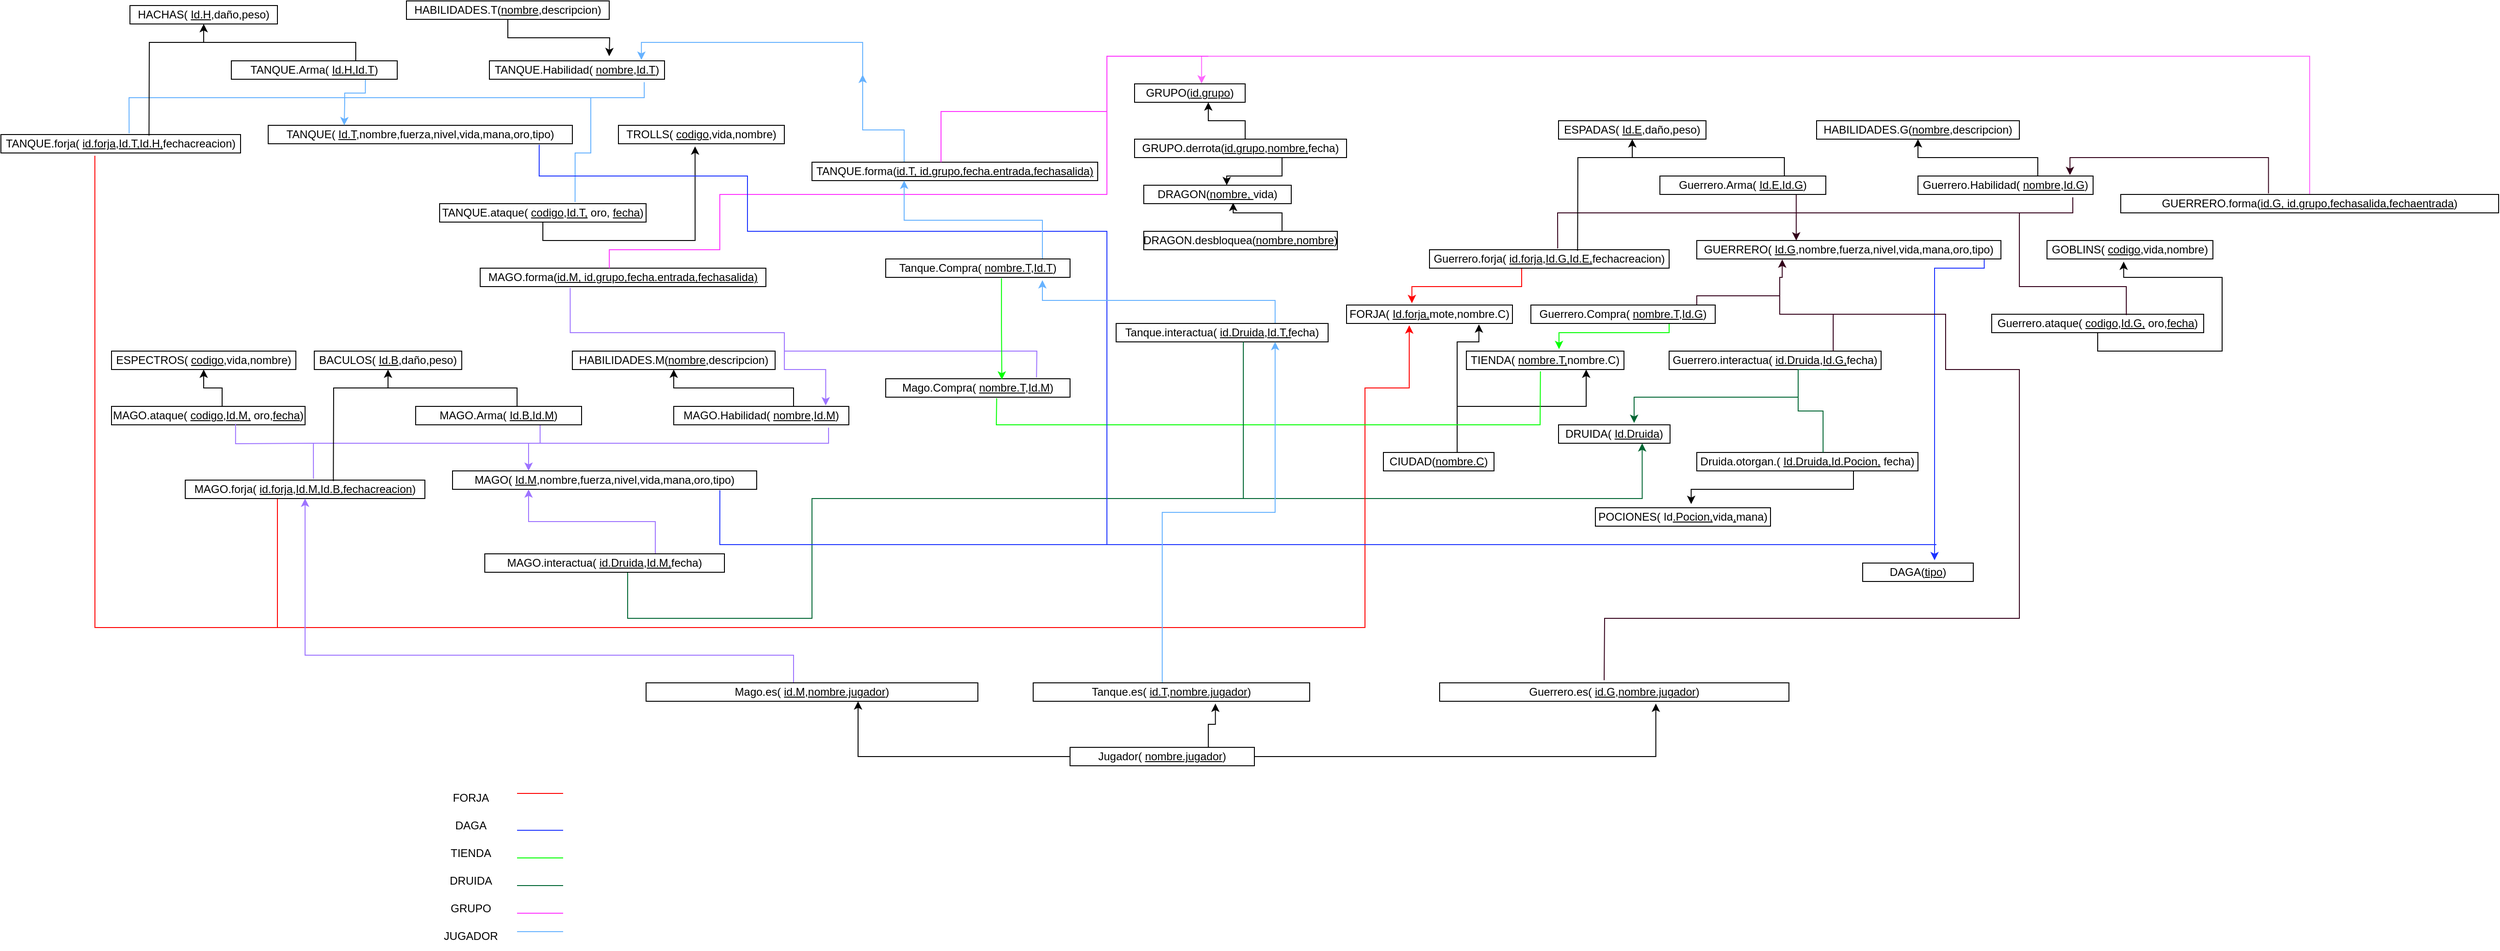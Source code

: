 <mxfile version="15.8.4" type="device"><diagram id="fBCztgGPkPZItDtpl4TY" name="Page-1"><mxGraphModel dx="2128" dy="265" grid="1" gridSize="10" guides="1" tooltips="1" connect="1" arrows="1" fold="1" page="1" pageScale="1" pageWidth="827" pageHeight="1169" math="0" shadow="0"><root><mxCell id="0"/><mxCell id="1" parent="0"/><mxCell id="bmYmMXKPr-hVq7IOAqHs-48" style="edgeStyle=orthogonalEdgeStyle;rounded=0;orthogonalLoop=1;jettySize=auto;html=1;exitX=0.945;exitY=1;exitDx=0;exitDy=0;entryX=0.65;entryY=-0.15;entryDx=0;entryDy=0;entryPerimeter=0;exitPerimeter=0;strokeColor=#1C33FF;" parent="1" source="v9wYSLVe3wxg3-_AJbIC-7" target="bmYmMXKPr-hVq7IOAqHs-30" edge="1"><mxGeometry relative="1" as="geometry"><Array as="points"><mxPoint x="1052" y="310"/><mxPoint x="998" y="310"/></Array></mxGeometry></mxCell><mxCell id="v9wYSLVe3wxg3-_AJbIC-7" value="GUERRERO( &lt;u&gt;Id.G&lt;/u&gt;,nombre,fuerza,nivel,vida,mana,oro,tipo)" style="rounded=0;whiteSpace=wrap;html=1;" parent="1" vertex="1"><mxGeometry x="740" y="280" width="330" height="20" as="geometry"/></mxCell><mxCell id="v9wYSLVe3wxg3-_AJbIC-14" style="edgeStyle=orthogonalEdgeStyle;rounded=0;orthogonalLoop=1;jettySize=auto;html=1;exitX=0.75;exitY=1;exitDx=0;exitDy=0;entryX=0.327;entryY=0;entryDx=0;entryDy=0;entryPerimeter=0;strokeColor=#33001A;" parent="1" source="v9wYSLVe3wxg3-_AJbIC-10" target="v9wYSLVe3wxg3-_AJbIC-7" edge="1"><mxGeometry relative="1" as="geometry"><Array as="points"><mxPoint x="848" y="230"/></Array></mxGeometry></mxCell><mxCell id="v9wYSLVe3wxg3-_AJbIC-15" style="edgeStyle=orthogonalEdgeStyle;rounded=0;orthogonalLoop=1;jettySize=auto;html=1;exitX=0.75;exitY=0;exitDx=0;exitDy=0;entryX=0.5;entryY=1;entryDx=0;entryDy=0;" parent="1" source="v9wYSLVe3wxg3-_AJbIC-10" target="v9wYSLVe3wxg3-_AJbIC-13" edge="1"><mxGeometry relative="1" as="geometry"/></mxCell><mxCell id="v9wYSLVe3wxg3-_AJbIC-10" value="Guerrero.Arma( &lt;u&gt;Id.E,Id.G&lt;/u&gt;)" style="rounded=0;whiteSpace=wrap;html=1;" parent="1" vertex="1"><mxGeometry x="700" y="210" width="180" height="20" as="geometry"/></mxCell><mxCell id="v9wYSLVe3wxg3-_AJbIC-13" value="ESPADAS( &lt;u&gt;Id.E&lt;/u&gt;,daño,peso)" style="rounded=0;whiteSpace=wrap;html=1;" parent="1" vertex="1"><mxGeometry x="590" y="150" width="160" height="20" as="geometry"/></mxCell><mxCell id="v9wYSLVe3wxg3-_AJbIC-16" style="edgeStyle=orthogonalEdgeStyle;rounded=0;orthogonalLoop=1;jettySize=auto;html=1;exitX=0.75;exitY=0;exitDx=0;exitDy=0;entryX=0.5;entryY=1;entryDx=0;entryDy=0;" parent="1" source="v9wYSLVe3wxg3-_AJbIC-17" target="v9wYSLVe3wxg3-_AJbIC-18" edge="1"><mxGeometry relative="1" as="geometry"><Array as="points"><mxPoint x="1110" y="210"/><mxPoint x="1110" y="190"/><mxPoint x="980" y="190"/></Array></mxGeometry></mxCell><mxCell id="v9wYSLVe3wxg3-_AJbIC-17" value="Guerrero.Habilidad( &lt;u&gt;nombre&lt;/u&gt;,&lt;u&gt;Id.G&lt;/u&gt;)" style="rounded=0;whiteSpace=wrap;html=1;" parent="1" vertex="1"><mxGeometry x="980" y="210" width="190" height="20" as="geometry"/></mxCell><mxCell id="v9wYSLVe3wxg3-_AJbIC-18" value="HABILIDADES.G(&lt;u&gt;nombre&lt;/u&gt;,descripcion)" style="rounded=0;whiteSpace=wrap;html=1;" parent="1" vertex="1"><mxGeometry x="870" y="150" width="220" height="20" as="geometry"/></mxCell><mxCell id="v9wYSLVe3wxg3-_AJbIC-19" value="" style="endArrow=none;html=1;rounded=0;entryX=0.884;entryY=1.157;entryDx=0;entryDy=0;entryPerimeter=0;strokeColor=#33001A;" parent="1" target="v9wYSLVe3wxg3-_AJbIC-17" edge="1"><mxGeometry width="50" height="50" relative="1" as="geometry"><mxPoint x="850" y="250" as="sourcePoint"/><mxPoint x="1020" y="240" as="targetPoint"/><Array as="points"><mxPoint x="1148" y="250"/></Array></mxGeometry></mxCell><mxCell id="v9wYSLVe3wxg3-_AJbIC-20" value="GOBLINS( &lt;u&gt;codigo&lt;/u&gt;,vida,nombre)" style="rounded=0;whiteSpace=wrap;html=1;" parent="1" vertex="1"><mxGeometry x="1120" y="280" width="180" height="20" as="geometry"/></mxCell><mxCell id="v9wYSLVe3wxg3-_AJbIC-23" style="edgeStyle=orthogonalEdgeStyle;rounded=0;orthogonalLoop=1;jettySize=auto;html=1;exitX=0.5;exitY=1;exitDx=0;exitDy=0;entryX=0.462;entryY=1.142;entryDx=0;entryDy=0;entryPerimeter=0;" parent="1" source="v9wYSLVe3wxg3-_AJbIC-21" target="v9wYSLVe3wxg3-_AJbIC-20" edge="1"><mxGeometry relative="1" as="geometry"><Array as="points"><mxPoint x="1175" y="400"/><mxPoint x="1310" y="400"/><mxPoint x="1310" y="320"/><mxPoint x="1203" y="320"/></Array></mxGeometry></mxCell><mxCell id="v9wYSLVe3wxg3-_AJbIC-21" value="Guerrero.ataque( &lt;u&gt;codigo&lt;/u&gt;,&lt;u&gt;Id.G,&lt;/u&gt;&amp;nbsp;oro,&lt;u&gt;fecha&lt;/u&gt;)" style="rounded=0;whiteSpace=wrap;html=1;" parent="1" vertex="1"><mxGeometry x="1060" y="360" width="230" height="20" as="geometry"/></mxCell><mxCell id="v9wYSLVe3wxg3-_AJbIC-24" value="TIENDA( &lt;u&gt;nombre.T,&lt;/u&gt;nombre.C)" style="rounded=0;whiteSpace=wrap;html=1;" parent="1" vertex="1"><mxGeometry x="490" y="400" width="171" height="20" as="geometry"/></mxCell><mxCell id="v9wYSLVe3wxg3-_AJbIC-28" style="edgeStyle=orthogonalEdgeStyle;rounded=0;orthogonalLoop=1;jettySize=auto;html=1;exitX=0.75;exitY=1;exitDx=0;exitDy=0;entryX=0.588;entryY=-0.108;entryDx=0;entryDy=0;entryPerimeter=0;strokeColor=#00FF00;" parent="1" source="v9wYSLVe3wxg3-_AJbIC-26" target="v9wYSLVe3wxg3-_AJbIC-24" edge="1"><mxGeometry relative="1" as="geometry"><Array as="points"><mxPoint x="710" y="380"/><mxPoint x="591" y="380"/></Array></mxGeometry></mxCell><mxCell id="v9wYSLVe3wxg3-_AJbIC-29" style="edgeStyle=orthogonalEdgeStyle;rounded=0;orthogonalLoop=1;jettySize=auto;html=1;exitX=0.75;exitY=0;exitDx=0;exitDy=0;entryX=0.281;entryY=1.025;entryDx=0;entryDy=0;entryPerimeter=0;strokeColor=#33001A;" parent="1" source="v9wYSLVe3wxg3-_AJbIC-26" target="v9wYSLVe3wxg3-_AJbIC-7" edge="1"><mxGeometry relative="1" as="geometry"><Array as="points"><mxPoint x="740" y="350"/><mxPoint x="740" y="340"/><mxPoint x="830" y="340"/><mxPoint x="830" y="320"/><mxPoint x="833" y="320"/></Array></mxGeometry></mxCell><mxCell id="v9wYSLVe3wxg3-_AJbIC-26" value="Guerrero.Compra( &lt;u&gt;nombre.T&lt;/u&gt;,&lt;u&gt;Id.G&lt;/u&gt;)" style="rounded=0;whiteSpace=wrap;html=1;" parent="1" vertex="1"><mxGeometry x="560" y="350" width="200" height="20" as="geometry"/></mxCell><mxCell id="v9wYSLVe3wxg3-_AJbIC-30" value="DRUIDA( &lt;u&gt;Id.Druida&lt;/u&gt;)" style="rounded=0;whiteSpace=wrap;html=1;" parent="1" vertex="1"><mxGeometry x="590" y="480" width="121" height="20" as="geometry"/></mxCell><mxCell id="v9wYSLVe3wxg3-_AJbIC-32" style="edgeStyle=orthogonalEdgeStyle;rounded=0;orthogonalLoop=1;jettySize=auto;html=1;exitX=0.75;exitY=1;exitDx=0;exitDy=0;entryX=0.678;entryY=-0.1;entryDx=0;entryDy=0;entryPerimeter=0;strokeColor=#006633;" parent="1" source="v9wYSLVe3wxg3-_AJbIC-31" target="v9wYSLVe3wxg3-_AJbIC-30" edge="1"><mxGeometry relative="1" as="geometry"><Array as="points"><mxPoint x="850" y="420"/><mxPoint x="850" y="450"/><mxPoint x="672" y="450"/></Array></mxGeometry></mxCell><mxCell id="v9wYSLVe3wxg3-_AJbIC-31" value="Guerrero.interactua( &lt;u&gt;id.Druida&lt;/u&gt;,&lt;u&gt;Id.G,&lt;/u&gt;fecha)" style="rounded=0;whiteSpace=wrap;html=1;" parent="1" vertex="1"><mxGeometry x="710" y="400" width="230" height="20" as="geometry"/></mxCell><mxCell id="bmYmMXKPr-hVq7IOAqHs-41" style="edgeStyle=orthogonalEdgeStyle;rounded=0;orthogonalLoop=1;jettySize=auto;html=1;entryX=0.547;entryY=-0.2;entryDx=0;entryDy=0;entryPerimeter=0;" parent="1" source="v9wYSLVe3wxg3-_AJbIC-36" target="v9wYSLVe3wxg3-_AJbIC-37" edge="1"><mxGeometry relative="1" as="geometry"><Array as="points"><mxPoint x="910" y="550"/><mxPoint x="734" y="550"/></Array></mxGeometry></mxCell><mxCell id="v9wYSLVe3wxg3-_AJbIC-36" value="Druida.otorgan.( &lt;u&gt;Id.Druida,Id.Pocion,&lt;/u&gt;&amp;nbsp;fecha)" style="rounded=0;whiteSpace=wrap;html=1;" parent="1" vertex="1"><mxGeometry x="740" y="510" width="240" height="20" as="geometry"/></mxCell><mxCell id="v9wYSLVe3wxg3-_AJbIC-37" value="POCIONES( Id&lt;u&gt;.Pocion,&lt;/u&gt;vida&lt;u&gt;,&lt;/u&gt;mana)" style="rounded=0;whiteSpace=wrap;html=1;" parent="1" vertex="1"><mxGeometry x="630" y="570" width="190" height="20" as="geometry"/></mxCell><mxCell id="v9wYSLVe3wxg3-_AJbIC-40" value="FORJA( &lt;u&gt;Id.forja,&lt;/u&gt;mote,nombre.C)" style="rounded=0;whiteSpace=wrap;html=1;" parent="1" vertex="1"><mxGeometry x="360" y="350" width="180" height="20" as="geometry"/></mxCell><mxCell id="2Dql6eVl2z5dIZbPWN4G-22" style="edgeStyle=orthogonalEdgeStyle;rounded=0;orthogonalLoop=1;jettySize=auto;html=1;exitX=0.25;exitY=1;exitDx=0;exitDy=0;entryX=0.394;entryY=-0.1;entryDx=0;entryDy=0;entryPerimeter=0;strokeColor=#FF0000;" parent="1" source="v9wYSLVe3wxg3-_AJbIC-41" target="v9wYSLVe3wxg3-_AJbIC-40" edge="1"><mxGeometry relative="1" as="geometry"><Array as="points"><mxPoint x="550" y="310"/><mxPoint x="550" y="330"/><mxPoint x="431" y="330"/></Array></mxGeometry></mxCell><mxCell id="v9wYSLVe3wxg3-_AJbIC-41" value="Guerrero.forja( &lt;u&gt;id.forja&lt;/u&gt;,&lt;u&gt;Id.G,Id.E,&lt;/u&gt;fechacreacion)" style="rounded=0;whiteSpace=wrap;html=1;" parent="1" vertex="1"><mxGeometry x="450" y="290" width="260" height="20" as="geometry"/></mxCell><mxCell id="v9wYSLVe3wxg3-_AJbIC-44" value="" style="endArrow=none;html=1;rounded=0;exitX=0.535;exitY=-0.067;exitDx=0;exitDy=0;exitPerimeter=0;sourcePerimeterSpacing=1;strokeColor=#33001A;" parent="1" source="v9wYSLVe3wxg3-_AJbIC-41" edge="1"><mxGeometry width="50" height="50" relative="1" as="geometry"><mxPoint x="920" y="410" as="sourcePoint"/><mxPoint x="850" y="250" as="targetPoint"/><Array as="points"><mxPoint x="589" y="250"/></Array></mxGeometry></mxCell><mxCell id="v9wYSLVe3wxg3-_AJbIC-45" value="" style="endArrow=none;html=1;rounded=0;exitX=0.618;exitY=0.058;exitDx=0;exitDy=0;exitPerimeter=0;" parent="1" source="v9wYSLVe3wxg3-_AJbIC-41" edge="1"><mxGeometry width="50" height="50" relative="1" as="geometry"><mxPoint x="920" y="410" as="sourcePoint"/><mxPoint x="670" y="190" as="targetPoint"/><Array as="points"><mxPoint x="611" y="190"/></Array></mxGeometry></mxCell><mxCell id="bmYmMXKPr-hVq7IOAqHs-1" value="GRUPO(&lt;u&gt;id.grupo&lt;/u&gt;)" style="rounded=0;whiteSpace=wrap;html=1;" parent="1" vertex="1"><mxGeometry x="130" y="110" width="120" height="20" as="geometry"/></mxCell><mxCell id="bmYmMXKPr-hVq7IOAqHs-2" value="DRAGON(&lt;u&gt;nombre, &lt;/u&gt;vida)" style="rounded=0;whiteSpace=wrap;html=1;" parent="1" vertex="1"><mxGeometry x="140" y="220" width="160" height="20" as="geometry"/></mxCell><mxCell id="bmYmMXKPr-hVq7IOAqHs-6" value="" style="edgeStyle=orthogonalEdgeStyle;rounded=0;orthogonalLoop=1;jettySize=auto;html=1;" parent="1" source="bmYmMXKPr-hVq7IOAqHs-3" target="bmYmMXKPr-hVq7IOAqHs-1" edge="1"><mxGeometry relative="1" as="geometry"><Array as="points"><mxPoint x="250" y="150"/><mxPoint x="210" y="150"/></Array></mxGeometry></mxCell><mxCell id="bmYmMXKPr-hVq7IOAqHs-9" style="edgeStyle=orthogonalEdgeStyle;rounded=0;orthogonalLoop=1;jettySize=auto;html=1;" parent="1" source="bmYmMXKPr-hVq7IOAqHs-3" target="bmYmMXKPr-hVq7IOAqHs-2" edge="1"><mxGeometry relative="1" as="geometry"><Array as="points"><mxPoint x="290" y="210"/><mxPoint x="230" y="210"/></Array></mxGeometry></mxCell><mxCell id="bmYmMXKPr-hVq7IOAqHs-3" value="GRUPO.derrota(&lt;u&gt;id.grupo&lt;/u&gt;,&lt;u&gt;nombre,&lt;/u&gt;fecha)" style="rounded=0;whiteSpace=wrap;html=1;" parent="1" vertex="1"><mxGeometry x="130" y="170" width="230" height="20" as="geometry"/></mxCell><mxCell id="bmYmMXKPr-hVq7IOAqHs-14" style="edgeStyle=orthogonalEdgeStyle;rounded=0;orthogonalLoop=1;jettySize=auto;html=1;entryX=0.606;entryY=0.95;entryDx=0;entryDy=0;entryPerimeter=0;" parent="1" source="bmYmMXKPr-hVq7IOAqHs-10" target="bmYmMXKPr-hVq7IOAqHs-2" edge="1"><mxGeometry relative="1" as="geometry"><Array as="points"><mxPoint x="290" y="250"/><mxPoint x="237" y="250"/></Array></mxGeometry></mxCell><mxCell id="bmYmMXKPr-hVq7IOAqHs-10" value="DRAGON.desbloquea(&lt;u&gt;nombre,nombre&lt;/u&gt;)" style="rounded=0;whiteSpace=wrap;html=1;" parent="1" vertex="1"><mxGeometry x="140" y="270" width="210" height="20" as="geometry"/></mxCell><mxCell id="bmYmMXKPr-hVq7IOAqHs-16" style="edgeStyle=orthogonalEdgeStyle;rounded=0;orthogonalLoop=1;jettySize=auto;html=1;entryX=0.868;entryY=-0.05;entryDx=0;entryDy=0;entryPerimeter=0;exitX=0.391;exitY=-0.058;exitDx=0;exitDy=0;exitPerimeter=0;strokeColor=#33001A;" parent="1" source="bmYmMXKPr-hVq7IOAqHs-15" target="v9wYSLVe3wxg3-_AJbIC-17" edge="1"><mxGeometry relative="1" as="geometry"><mxPoint x="1200" y="170" as="targetPoint"/><Array as="points"><mxPoint x="1360" y="190"/><mxPoint x="1145" y="190"/></Array></mxGeometry></mxCell><mxCell id="AOxARm4k0GJJyfU_Xczz-1" style="edgeStyle=orthogonalEdgeStyle;rounded=0;orthogonalLoop=1;jettySize=auto;html=1;exitX=0.5;exitY=0;exitDx=0;exitDy=0;strokeColor=#FF66FF;entryX=0.606;entryY=-0.017;entryDx=0;entryDy=0;entryPerimeter=0;" parent="1" source="bmYmMXKPr-hVq7IOAqHs-15" edge="1" target="bmYmMXKPr-hVq7IOAqHs-1"><mxGeometry relative="1" as="geometry"><mxPoint x="290" y="80" as="targetPoint"/><Array as="points"><mxPoint x="1405" y="80"/><mxPoint x="203" y="80"/></Array></mxGeometry></mxCell><mxCell id="bmYmMXKPr-hVq7IOAqHs-15" value="GUERRERO.forma(&lt;u&gt;id.G, id.grupo,fechasalida,fechaentrada&lt;/u&gt;)" style="rounded=0;whiteSpace=wrap;html=1;" parent="1" vertex="1"><mxGeometry x="1200" y="230" width="410" height="20" as="geometry"/></mxCell><mxCell id="bmYmMXKPr-hVq7IOAqHs-30" value="DAGA(&lt;u&gt;tipo&lt;/u&gt;)" style="rounded=0;whiteSpace=wrap;html=1;" parent="1" vertex="1"><mxGeometry x="920" y="630" width="120" height="20" as="geometry"/></mxCell><mxCell id="bmYmMXKPr-hVq7IOAqHs-40" value="" style="endArrow=none;html=1;rounded=0;edgeStyle=orthogonalEdgeStyle;exitX=0.571;exitY=0;exitDx=0;exitDy=0;exitPerimeter=0;entryX=0.75;entryY=1;entryDx=0;entryDy=0;strokeColor=#006633;" parent="1" source="v9wYSLVe3wxg3-_AJbIC-36" target="v9wYSLVe3wxg3-_AJbIC-31" edge="1"><mxGeometry width="50" height="50" relative="1" as="geometry"><mxPoint x="860" y="490" as="sourcePoint"/><mxPoint x="900" y="448" as="targetPoint"/><Array as="points"><mxPoint x="877" y="465"/><mxPoint x="850" y="465"/><mxPoint x="850" y="420"/></Array></mxGeometry></mxCell><mxCell id="bmYmMXKPr-hVq7IOAqHs-50" style="edgeStyle=orthogonalEdgeStyle;rounded=0;orthogonalLoop=1;jettySize=auto;html=1;" parent="1" source="bmYmMXKPr-hVq7IOAqHs-49" edge="1"><mxGeometry relative="1" as="geometry"><mxPoint x="620" y="420" as="targetPoint"/><Array as="points"><mxPoint x="480" y="460"/><mxPoint x="620" y="460"/></Array></mxGeometry></mxCell><mxCell id="bmYmMXKPr-hVq7IOAqHs-51" value="" style="edgeStyle=orthogonalEdgeStyle;rounded=0;orthogonalLoop=1;jettySize=auto;html=1;entryX=0.798;entryY=1.05;entryDx=0;entryDy=0;entryPerimeter=0;" parent="1" source="bmYmMXKPr-hVq7IOAqHs-49" target="v9wYSLVe3wxg3-_AJbIC-40" edge="1"><mxGeometry relative="1" as="geometry"><mxPoint x="480" y="390" as="targetPoint"/><Array as="points"><mxPoint x="480" y="390"/><mxPoint x="504" y="390"/></Array></mxGeometry></mxCell><mxCell id="bmYmMXKPr-hVq7IOAqHs-49" value="CIUDAD(&lt;u&gt;nombre.C&lt;/u&gt;)" style="rounded=0;whiteSpace=wrap;html=1;" parent="1" vertex="1"><mxGeometry x="400" y="510" width="120" height="20" as="geometry"/></mxCell><mxCell id="bmYmMXKPr-hVq7IOAqHs-101" value="TANQUE( &lt;u&gt;Id.T&lt;/u&gt;,nombre,fuerza,nivel,vida,mana,oro,tipo)" style="rounded=0;whiteSpace=wrap;html=1;" parent="1" vertex="1"><mxGeometry x="-810" y="155" width="330" height="20" as="geometry"/></mxCell><mxCell id="bmYmMXKPr-hVq7IOAqHs-102" style="edgeStyle=orthogonalEdgeStyle;rounded=0;orthogonalLoop=1;jettySize=auto;html=1;exitX=0.808;exitY=0.977;exitDx=0;exitDy=0;entryX=0.25;entryY=0;entryDx=0;entryDy=0;strokeColor=#66B2FF;exitPerimeter=0;" parent="1" source="bmYmMXKPr-hVq7IOAqHs-104" target="bmYmMXKPr-hVq7IOAqHs-101" edge="1"><mxGeometry relative="1" as="geometry"><Array as="points"><mxPoint x="-705" y="120"/><mxPoint x="-727" y="120"/><mxPoint x="-727" y="130"/><mxPoint x="-727" y="130"/></Array></mxGeometry></mxCell><mxCell id="bmYmMXKPr-hVq7IOAqHs-103" style="edgeStyle=orthogonalEdgeStyle;rounded=0;orthogonalLoop=1;jettySize=auto;html=1;exitX=0.75;exitY=0;exitDx=0;exitDy=0;entryX=0.5;entryY=1;entryDx=0;entryDy=0;" parent="1" source="bmYmMXKPr-hVq7IOAqHs-104" target="bmYmMXKPr-hVq7IOAqHs-105" edge="1"><mxGeometry relative="1" as="geometry"/></mxCell><mxCell id="bmYmMXKPr-hVq7IOAqHs-104" value="TANQUE.Arma( &lt;u&gt;Id.H,Id.T&lt;/u&gt;)" style="rounded=0;whiteSpace=wrap;html=1;" parent="1" vertex="1"><mxGeometry x="-850" y="85" width="180" height="20" as="geometry"/></mxCell><mxCell id="bmYmMXKPr-hVq7IOAqHs-105" value="HACHAS( &lt;u&gt;Id.H&lt;/u&gt;,daño,peso)" style="rounded=0;whiteSpace=wrap;html=1;" parent="1" vertex="1"><mxGeometry x="-960" y="25" width="160" height="20" as="geometry"/></mxCell><mxCell id="bmYmMXKPr-hVq7IOAqHs-107" value="TANQUE.Habilidad( &lt;u&gt;nombre&lt;/u&gt;,&lt;u&gt;Id.T&lt;/u&gt;)" style="rounded=0;whiteSpace=wrap;html=1;" parent="1" vertex="1"><mxGeometry x="-570" y="85" width="190" height="20" as="geometry"/></mxCell><mxCell id="bmYmMXKPr-hVq7IOAqHs-109" value="" style="endArrow=none;html=1;rounded=0;entryX=0.884;entryY=1.157;entryDx=0;entryDy=0;entryPerimeter=0;strokeColor=#66B2FF;" parent="1" target="bmYmMXKPr-hVq7IOAqHs-107" edge="1"><mxGeometry width="50" height="50" relative="1" as="geometry"><mxPoint x="-700" y="125" as="sourcePoint"/><mxPoint x="-530" y="115" as="targetPoint"/><Array as="points"><mxPoint x="-402" y="125"/></Array></mxGeometry></mxCell><mxCell id="bmYmMXKPr-hVq7IOAqHs-110" value="TROLLS( &lt;u&gt;codigo&lt;/u&gt;,vida,nombre)" style="rounded=0;whiteSpace=wrap;html=1;" parent="1" vertex="1"><mxGeometry x="-430" y="155" width="180" height="20" as="geometry"/></mxCell><mxCell id="bmYmMXKPr-hVq7IOAqHs-111" style="edgeStyle=orthogonalEdgeStyle;rounded=0;orthogonalLoop=1;jettySize=auto;html=1;exitX=0.5;exitY=1;exitDx=0;exitDy=0;entryX=0.462;entryY=1.142;entryDx=0;entryDy=0;entryPerimeter=0;" parent="1" source="bmYmMXKPr-hVq7IOAqHs-112" target="bmYmMXKPr-hVq7IOAqHs-110" edge="1"><mxGeometry relative="1" as="geometry"><Array as="points"><mxPoint x="-512" y="280"/><mxPoint x="-347" y="280"/></Array></mxGeometry></mxCell><mxCell id="bmYmMXKPr-hVq7IOAqHs-112" value="TANQUE.ataque( &lt;u&gt;codigo&lt;/u&gt;,&lt;u&gt;Id.T,&lt;/u&gt; oro, &lt;u&gt;fecha&lt;/u&gt;)" style="rounded=0;whiteSpace=wrap;html=1;" parent="1" vertex="1"><mxGeometry x="-624" y="240" width="224" height="20" as="geometry"/></mxCell><mxCell id="bmYmMXKPr-hVq7IOAqHs-113" value="" style="endArrow=none;html=1;rounded=0;exitX=0.656;exitY=-0.09;exitDx=0;exitDy=0;exitPerimeter=0;strokeColor=#66B2FF;" parent="1" source="bmYmMXKPr-hVq7IOAqHs-112" edge="1"><mxGeometry width="50" height="50" relative="1" as="geometry"><mxPoint x="-580" y="125" as="sourcePoint"/><mxPoint x="-460" y="125" as="targetPoint"/><Array as="points"><mxPoint x="-477" y="185"/><mxPoint x="-460" y="185"/></Array></mxGeometry></mxCell><mxCell id="bmYmMXKPr-hVq7IOAqHs-126" value="TANQUE.forja( &lt;u&gt;id.forja&lt;/u&gt;,&lt;u&gt;Id.T,Id.H,&lt;/u&gt;fechacreacion)" style="rounded=0;whiteSpace=wrap;html=1;" parent="1" vertex="1"><mxGeometry x="-1100" y="165" width="260" height="20" as="geometry"/></mxCell><mxCell id="bmYmMXKPr-hVq7IOAqHs-127" value="" style="endArrow=none;html=1;rounded=0;exitX=0.535;exitY=-0.067;exitDx=0;exitDy=0;exitPerimeter=0;strokeColor=#66B2FF;" parent="1" source="bmYmMXKPr-hVq7IOAqHs-126" edge="1"><mxGeometry width="50" height="50" relative="1" as="geometry"><mxPoint x="-630" y="285" as="sourcePoint"/><mxPoint x="-700" y="125" as="targetPoint"/><Array as="points"><mxPoint x="-961" y="125"/></Array></mxGeometry></mxCell><mxCell id="bmYmMXKPr-hVq7IOAqHs-128" value="" style="endArrow=none;html=1;rounded=0;exitX=0.618;exitY=0.058;exitDx=0;exitDy=0;exitPerimeter=0;" parent="1" source="bmYmMXKPr-hVq7IOAqHs-126" edge="1"><mxGeometry width="50" height="50" relative="1" as="geometry"><mxPoint x="-630" y="285" as="sourcePoint"/><mxPoint x="-880" y="65" as="targetPoint"/><Array as="points"><mxPoint x="-939" y="65"/></Array></mxGeometry></mxCell><mxCell id="bmYmMXKPr-hVq7IOAqHs-136" style="edgeStyle=orthogonalEdgeStyle;rounded=0;orthogonalLoop=1;jettySize=auto;html=1;entryX=0.868;entryY=-0.05;entryDx=0;entryDy=0;entryPerimeter=0;strokeColor=#66B2FF;" parent="1" target="bmYmMXKPr-hVq7IOAqHs-107" edge="1"><mxGeometry relative="1" as="geometry"><mxPoint x="-350" y="45" as="targetPoint"/><Array as="points"><mxPoint x="-165" y="65"/><mxPoint x="-405" y="65"/></Array><mxPoint x="-165" y="105" as="sourcePoint"/></mxGeometry></mxCell><mxCell id="bmYmMXKPr-hVq7IOAqHs-140" style="edgeStyle=orthogonalEdgeStyle;rounded=0;orthogonalLoop=1;jettySize=auto;html=1;strokeColor=#66B2FF;" parent="1" source="bmYmMXKPr-hVq7IOAqHs-141" edge="1"><mxGeometry relative="1" as="geometry"><mxPoint x="-165" y="100" as="targetPoint"/><Array as="points"><mxPoint x="-120" y="160"/><mxPoint x="-165" y="160"/></Array></mxGeometry></mxCell><mxCell id="bmYmMXKPr-hVq7IOAqHs-141" value="TANQUE.forma(&lt;u&gt;id.T, id.grupo,fecha.entrada,fechasalida)&lt;/u&gt;" style="rounded=0;whiteSpace=wrap;html=1;" parent="1" vertex="1"><mxGeometry x="-220" y="195" width="310" height="20" as="geometry"/></mxCell><mxCell id="bmYmMXKPr-hVq7IOAqHs-149" value="MAGO( &lt;u&gt;Id.M&lt;/u&gt;,nombre,fuerza,nivel,vida,mana,oro,tipo)" style="rounded=0;whiteSpace=wrap;html=1;" parent="1" vertex="1"><mxGeometry x="-610" y="530" width="330" height="20" as="geometry"/></mxCell><mxCell id="bmYmMXKPr-hVq7IOAqHs-151" style="edgeStyle=orthogonalEdgeStyle;rounded=0;orthogonalLoop=1;jettySize=auto;html=1;exitX=0.75;exitY=0;exitDx=0;exitDy=0;entryX=0.5;entryY=1;entryDx=0;entryDy=0;" parent="1" source="bmYmMXKPr-hVq7IOAqHs-152" target="bmYmMXKPr-hVq7IOAqHs-153" edge="1"><mxGeometry relative="1" as="geometry"><Array as="points"><mxPoint x="-540" y="460"/><mxPoint x="-540" y="440"/><mxPoint x="-680" y="440"/></Array></mxGeometry></mxCell><mxCell id="2Dql6eVl2z5dIZbPWN4G-4" style="edgeStyle=orthogonalEdgeStyle;rounded=0;orthogonalLoop=1;jettySize=auto;html=1;exitX=0.75;exitY=1;exitDx=0;exitDy=0;entryX=0.25;entryY=0;entryDx=0;entryDy=0;strokeColor=#9D73FF;" parent="1" source="bmYmMXKPr-hVq7IOAqHs-152" target="bmYmMXKPr-hVq7IOAqHs-149" edge="1"><mxGeometry relative="1" as="geometry"><Array as="points"><mxPoint x="-515" y="500"/><mxPoint x="-527" y="500"/></Array></mxGeometry></mxCell><mxCell id="bmYmMXKPr-hVq7IOAqHs-152" value="MAGO.Arma( &lt;u&gt;Id.B,Id.M&lt;/u&gt;)" style="rounded=0;whiteSpace=wrap;html=1;" parent="1" vertex="1"><mxGeometry x="-650" y="460" width="180" height="20" as="geometry"/></mxCell><mxCell id="bmYmMXKPr-hVq7IOAqHs-153" value="BACULOS( &lt;u&gt;Id.B&lt;/u&gt;,daño,peso)" style="rounded=0;whiteSpace=wrap;html=1;" parent="1" vertex="1"><mxGeometry x="-760" y="400" width="160" height="20" as="geometry"/></mxCell><mxCell id="bmYmMXKPr-hVq7IOAqHs-154" style="edgeStyle=orthogonalEdgeStyle;rounded=0;orthogonalLoop=1;jettySize=auto;html=1;exitX=0.75;exitY=0;exitDx=0;exitDy=0;entryX=0.5;entryY=1;entryDx=0;entryDy=0;" parent="1" source="bmYmMXKPr-hVq7IOAqHs-155" target="bmYmMXKPr-hVq7IOAqHs-156" edge="1"><mxGeometry relative="1" as="geometry"><Array as="points"><mxPoint x="-240" y="460"/><mxPoint x="-240" y="440"/><mxPoint x="-370" y="440"/></Array></mxGeometry></mxCell><mxCell id="bmYmMXKPr-hVq7IOAqHs-155" value="MAGO.Habilidad( &lt;u&gt;nombre&lt;/u&gt;,&lt;u&gt;Id.M&lt;/u&gt;)" style="rounded=0;whiteSpace=wrap;html=1;" parent="1" vertex="1"><mxGeometry x="-370" y="460" width="190" height="20" as="geometry"/></mxCell><mxCell id="bmYmMXKPr-hVq7IOAqHs-156" value="HABILIDADES.M(&lt;u&gt;nombre&lt;/u&gt;,descripcion)" style="rounded=0;whiteSpace=wrap;html=1;" parent="1" vertex="1"><mxGeometry x="-480" y="400" width="220" height="20" as="geometry"/></mxCell><mxCell id="bmYmMXKPr-hVq7IOAqHs-157" value="" style="endArrow=none;html=1;rounded=0;entryX=0.884;entryY=1.157;entryDx=0;entryDy=0;entryPerimeter=0;strokeColor=#9D73FF;" parent="1" target="bmYmMXKPr-hVq7IOAqHs-155" edge="1"><mxGeometry width="50" height="50" relative="1" as="geometry"><mxPoint x="-500" y="500" as="sourcePoint"/><mxPoint x="-330" y="490" as="targetPoint"/><Array as="points"><mxPoint x="-202" y="500"/></Array></mxGeometry></mxCell><mxCell id="bmYmMXKPr-hVq7IOAqHs-158" value="ESPECTROS( &lt;u&gt;codigo&lt;/u&gt;,vida,nombre)" style="rounded=0;whiteSpace=wrap;html=1;" parent="1" vertex="1"><mxGeometry x="-980" y="400" width="200" height="20" as="geometry"/></mxCell><mxCell id="2Dql6eVl2z5dIZbPWN4G-5" style="edgeStyle=orthogonalEdgeStyle;rounded=0;orthogonalLoop=1;jettySize=auto;html=1;exitX=0.5;exitY=0;exitDx=0;exitDy=0;entryX=0.5;entryY=1;entryDx=0;entryDy=0;" parent="1" source="bmYmMXKPr-hVq7IOAqHs-160" target="bmYmMXKPr-hVq7IOAqHs-158" edge="1"><mxGeometry relative="1" as="geometry"><Array as="points"><mxPoint x="-860" y="460"/><mxPoint x="-860" y="440"/><mxPoint x="-880" y="440"/></Array></mxGeometry></mxCell><mxCell id="bmYmMXKPr-hVq7IOAqHs-160" value="MAGO.ataque( &lt;u&gt;codigo&lt;/u&gt;,&lt;u&gt;Id.M,&lt;/u&gt; oro,&lt;u&gt;fecha&lt;/u&gt;)" style="rounded=0;whiteSpace=wrap;html=1;" parent="1" vertex="1"><mxGeometry x="-980" y="460" width="210" height="20" as="geometry"/></mxCell><mxCell id="2Dql6eVl2z5dIZbPWN4G-9" style="edgeStyle=orthogonalEdgeStyle;rounded=0;orthogonalLoop=1;jettySize=auto;html=1;exitX=0.5;exitY=1;exitDx=0;exitDy=0;entryX=0.75;entryY=1;entryDx=0;entryDy=0;strokeColor=#006633;" parent="1" source="bmYmMXKPr-hVq7IOAqHs-168" target="v9wYSLVe3wxg3-_AJbIC-30" edge="1"><mxGeometry relative="1" as="geometry"><mxPoint x="580" y="630" as="targetPoint"/><Array as="points"><mxPoint x="-420" y="640"/><mxPoint x="-420" y="690"/><mxPoint x="-220" y="690"/><mxPoint x="-220" y="560"/><mxPoint x="681" y="560"/></Array></mxGeometry></mxCell><mxCell id="2Dql6eVl2z5dIZbPWN4G-17" style="edgeStyle=orthogonalEdgeStyle;rounded=0;orthogonalLoop=1;jettySize=auto;html=1;exitX=0.75;exitY=0;exitDx=0;exitDy=0;entryX=0.25;entryY=1;entryDx=0;entryDy=0;strokeColor=#9D73FF;" parent="1" source="bmYmMXKPr-hVq7IOAqHs-168" target="bmYmMXKPr-hVq7IOAqHs-149" edge="1"><mxGeometry relative="1" as="geometry"><Array as="points"><mxPoint x="-390" y="620"/><mxPoint x="-390" y="585"/><mxPoint x="-527" y="585"/></Array></mxGeometry></mxCell><mxCell id="bmYmMXKPr-hVq7IOAqHs-168" value="MAGO.interactua( &lt;u&gt;id.Druida&lt;/u&gt;,&lt;u&gt;Id.M,&lt;/u&gt;fecha)" style="rounded=0;whiteSpace=wrap;html=1;" parent="1" vertex="1"><mxGeometry x="-575" y="620" width="260" height="20" as="geometry"/></mxCell><mxCell id="2Dql6eVl2z5dIZbPWN4G-23" style="edgeStyle=orthogonalEdgeStyle;rounded=0;orthogonalLoop=1;jettySize=auto;html=1;exitX=0.25;exitY=1;exitDx=0;exitDy=0;strokeColor=#FF0000;entryX=0.378;entryY=1.1;entryDx=0;entryDy=0;entryPerimeter=0;" parent="1" source="bmYmMXKPr-hVq7IOAqHs-174" target="v9wYSLVe3wxg3-_AJbIC-40" edge="1"><mxGeometry relative="1" as="geometry"><mxPoint x="380" y="440" as="targetPoint"/><Array as="points"><mxPoint x="-800" y="560"/><mxPoint x="-800" y="700"/><mxPoint x="380" y="700"/><mxPoint x="380" y="440"/><mxPoint x="428" y="440"/></Array></mxGeometry></mxCell><mxCell id="bmYmMXKPr-hVq7IOAqHs-174" value="MAGO.forja( &lt;u&gt;id.forja&lt;/u&gt;,&lt;u&gt;Id.M,Id.B,fechacreacion&lt;/u&gt;)" style="rounded=0;whiteSpace=wrap;html=1;" parent="1" vertex="1"><mxGeometry x="-900" y="540" width="260" height="20" as="geometry"/></mxCell><mxCell id="bmYmMXKPr-hVq7IOAqHs-175" value="" style="endArrow=none;html=1;rounded=0;exitX=0.535;exitY=-0.067;exitDx=0;exitDy=0;exitPerimeter=0;strokeColor=#9D73FF;" parent="1" source="bmYmMXKPr-hVq7IOAqHs-174" edge="1"><mxGeometry width="50" height="50" relative="1" as="geometry"><mxPoint x="-430" y="660" as="sourcePoint"/><mxPoint x="-500" y="500" as="targetPoint"/><Array as="points"><mxPoint x="-761" y="500"/></Array></mxGeometry></mxCell><mxCell id="bmYmMXKPr-hVq7IOAqHs-176" value="" style="endArrow=none;html=1;rounded=0;exitX=0.618;exitY=0.058;exitDx=0;exitDy=0;exitPerimeter=0;" parent="1" source="bmYmMXKPr-hVq7IOAqHs-174" edge="1"><mxGeometry width="50" height="50" relative="1" as="geometry"><mxPoint x="-430" y="660" as="sourcePoint"/><mxPoint x="-680" y="440" as="targetPoint"/><Array as="points"><mxPoint x="-739" y="440"/></Array></mxGeometry></mxCell><mxCell id="bmYmMXKPr-hVq7IOAqHs-184" style="edgeStyle=orthogonalEdgeStyle;rounded=0;orthogonalLoop=1;jettySize=auto;html=1;entryX=0.868;entryY=-0.05;entryDx=0;entryDy=0;entryPerimeter=0;exitX=0.315;exitY=1.067;exitDx=0;exitDy=0;exitPerimeter=0;strokeColor=#9D73FF;" parent="1" target="bmYmMXKPr-hVq7IOAqHs-155" edge="1" source="bmYmMXKPr-hVq7IOAqHs-189"><mxGeometry relative="1" as="geometry"><mxPoint x="-150" y="420" as="targetPoint"/><Array as="points"><mxPoint x="-482" y="380"/><mxPoint x="-250" y="380"/><mxPoint x="-250" y="420"/><mxPoint x="-205" y="420"/></Array><mxPoint x="-480" y="370" as="sourcePoint"/></mxGeometry></mxCell><mxCell id="bmYmMXKPr-hVq7IOAqHs-189" value="MAGO.forma(&lt;u&gt;id.M, id.grupo,fecha.entrada,fechasalida)&lt;/u&gt;" style="rounded=0;whiteSpace=wrap;html=1;" parent="1" vertex="1"><mxGeometry x="-580" y="310" width="310" height="20" as="geometry"/></mxCell><mxCell id="bmYmMXKPr-hVq7IOAqHs-198" value="" style="endArrow=none;html=1;rounded=0;edgeStyle=orthogonalEdgeStyle;strokeColor=#FF33FF;" parent="1" edge="1"><mxGeometry width="50" height="50" relative="1" as="geometry"><mxPoint x="-80" y="195" as="sourcePoint"/><mxPoint x="210" y="80" as="targetPoint"/><Array as="points"><mxPoint x="-80" y="140"/><mxPoint x="100" y="140"/><mxPoint x="100" y="80"/></Array></mxGeometry></mxCell><mxCell id="bmYmMXKPr-hVq7IOAqHs-205" value="" style="endArrow=none;html=1;rounded=0;edgeStyle=orthogonalEdgeStyle;exitX=0.452;exitY=0;exitDx=0;exitDy=0;exitPerimeter=0;strokeColor=#FF33FF;" parent="1" source="bmYmMXKPr-hVq7IOAqHs-189" edge="1"><mxGeometry width="50" height="50" relative="1" as="geometry"><mxPoint x="-110" y="360" as="sourcePoint"/><mxPoint x="100" y="140" as="targetPoint"/><Array as="points"><mxPoint x="-440" y="290"/><mxPoint x="-320" y="290"/><mxPoint x="-320" y="230"/><mxPoint x="100" y="230"/></Array></mxGeometry></mxCell><mxCell id="bmYmMXKPr-hVq7IOAqHs-208" value="" style="endArrow=none;html=1;rounded=0;edgeStyle=orthogonalEdgeStyle;entryX=0.641;entryY=0.945;entryDx=0;entryDy=0;entryPerimeter=0;strokeColor=#9D73FF;" parent="1" target="bmYmMXKPr-hVq7IOAqHs-160" edge="1"><mxGeometry width="50" height="50" relative="1" as="geometry"><mxPoint x="-760" y="500" as="sourcePoint"/><mxPoint x="-700" y="460" as="targetPoint"/></mxGeometry></mxCell><mxCell id="2Dql6eVl2z5dIZbPWN4G-11" value="Mago.Compra( &lt;u&gt;nombre.T&lt;/u&gt;,&lt;u&gt;Id.M&lt;/u&gt;)" style="rounded=0;whiteSpace=wrap;html=1;" parent="1" vertex="1"><mxGeometry x="-140" y="430" width="200" height="20" as="geometry"/></mxCell><mxCell id="2Dql6eVl2z5dIZbPWN4G-15" value="" style="endArrow=none;html=1;rounded=0;entryX=0.47;entryY=1.1;entryDx=0;entryDy=0;entryPerimeter=0;exitX=0.602;exitY=1.058;exitDx=0;exitDy=0;exitPerimeter=0;strokeColor=#00FF00;" parent="1" source="2Dql6eVl2z5dIZbPWN4G-11" target="v9wYSLVe3wxg3-_AJbIC-24" edge="1"><mxGeometry width="50" height="50" relative="1" as="geometry"><mxPoint x="27" y="450" as="sourcePoint"/><mxPoint x="180" y="380" as="targetPoint"/><Array as="points"><mxPoint x="-20" y="480"/><mxPoint x="350" y="480"/><mxPoint x="450" y="480"/><mxPoint x="570" y="480"/></Array></mxGeometry></mxCell><mxCell id="2Dql6eVl2z5dIZbPWN4G-16" value="" style="endArrow=none;html=1;rounded=0;entryX=0.818;entryY=-0.067;entryDx=0;entryDy=0;entryPerimeter=0;strokeColor=#9D73FF;" parent="1" target="2Dql6eVl2z5dIZbPWN4G-11" edge="1"><mxGeometry width="50" height="50" relative="1" as="geometry"><mxPoint x="-250" y="400" as="sourcePoint"/><mxPoint x="-160" y="370" as="targetPoint"/><Array as="points"><mxPoint x="-100" y="400"/><mxPoint x="24" y="400"/></Array></mxGeometry></mxCell><mxCell id="2Dql6eVl2z5dIZbPWN4G-18" style="edgeStyle=orthogonalEdgeStyle;rounded=0;orthogonalLoop=1;jettySize=auto;html=1;exitX=0.5;exitY=1;exitDx=0;exitDy=0;" parent="1" source="v9wYSLVe3wxg3-_AJbIC-21" target="v9wYSLVe3wxg3-_AJbIC-21" edge="1"><mxGeometry relative="1" as="geometry"/></mxCell><mxCell id="2Dql6eVl2z5dIZbPWN4G-20" value="" style="endArrow=none;html=1;rounded=0;exitX=0.879;exitY=1.05;exitDx=0;exitDy=0;exitPerimeter=0;strokeColor=#1C33FF;" parent="1" source="bmYmMXKPr-hVq7IOAqHs-149" edge="1"><mxGeometry width="50" height="50" relative="1" as="geometry"><mxPoint x="180" y="420" as="sourcePoint"/><mxPoint x="1000" y="610" as="targetPoint"/><Array as="points"><mxPoint x="-320" y="610"/><mxPoint x="290" y="610"/></Array></mxGeometry></mxCell><mxCell id="2Dql6eVl2z5dIZbPWN4G-21" value="" style="endArrow=none;html=1;rounded=0;exitX=0.891;exitY=1.05;exitDx=0;exitDy=0;exitPerimeter=0;strokeColor=#1C33FF;" parent="1" source="bmYmMXKPr-hVq7IOAqHs-101" edge="1"><mxGeometry width="50" height="50" relative="1" as="geometry"><mxPoint x="-370" y="330" as="sourcePoint"/><mxPoint x="100" y="610" as="targetPoint"/><Array as="points"><mxPoint x="-516" y="210"/><mxPoint x="-290" y="210"/><mxPoint x="-290" y="270"/><mxPoint x="100" y="270"/></Array></mxGeometry></mxCell><mxCell id="2Dql6eVl2z5dIZbPWN4G-24" value="" style="endArrow=none;html=1;rounded=0;strokeColor=#FF0000;entryX=0.392;entryY=1.15;entryDx=0;entryDy=0;entryPerimeter=0;" parent="1" target="bmYmMXKPr-hVq7IOAqHs-126" edge="1"><mxGeometry width="50" height="50" relative="1" as="geometry"><mxPoint x="-800" y="700" as="sourcePoint"/><mxPoint x="-630" y="430" as="targetPoint"/><Array as="points"><mxPoint x="-840" y="700"/><mxPoint x="-890" y="700"/><mxPoint x="-998" y="700"/></Array></mxGeometry></mxCell><mxCell id="2Dql6eVl2z5dIZbPWN4G-26" style="edgeStyle=orthogonalEdgeStyle;rounded=0;orthogonalLoop=1;jettySize=auto;html=1;exitX=0.628;exitY=1.048;exitDx=0;exitDy=0;entryX=0.63;entryY=0.05;entryDx=0;entryDy=0;entryPerimeter=0;strokeColor=#00FF00;exitPerimeter=0;" parent="1" source="2Dql6eVl2z5dIZbPWN4G-25" target="2Dql6eVl2z5dIZbPWN4G-11" edge="1"><mxGeometry relative="1" as="geometry"/></mxCell><mxCell id="2Dql6eVl2z5dIZbPWN4G-27" style="edgeStyle=orthogonalEdgeStyle;rounded=0;orthogonalLoop=1;jettySize=auto;html=1;exitX=0.5;exitY=0;exitDx=0;exitDy=0;strokeColor=#66B2FF;" parent="1" source="2Dql6eVl2z5dIZbPWN4G-25" edge="1"><mxGeometry relative="1" as="geometry"><Array as="points"><mxPoint x="30" y="300"/><mxPoint x="30" y="258"/><mxPoint x="-120" y="258"/><mxPoint x="-120" y="215"/></Array><mxPoint x="-120" y="215" as="targetPoint"/></mxGeometry></mxCell><mxCell id="2Dql6eVl2z5dIZbPWN4G-25" value="Tanque.Compra( &lt;u&gt;nombre.T&lt;/u&gt;,&lt;u&gt;Id.T&lt;/u&gt;)" style="rounded=0;whiteSpace=wrap;html=1;" parent="1" vertex="1"><mxGeometry x="-140" y="300" width="200" height="20" as="geometry"/></mxCell><mxCell id="2Dql6eVl2z5dIZbPWN4G-30" style="edgeStyle=orthogonalEdgeStyle;rounded=0;orthogonalLoop=1;jettySize=auto;html=1;exitX=0.75;exitY=0;exitDx=0;exitDy=0;entryX=0.85;entryY=1.15;entryDx=0;entryDy=0;entryPerimeter=0;strokeColor=#66B2FF;" parent="1" source="2Dql6eVl2z5dIZbPWN4G-28" target="2Dql6eVl2z5dIZbPWN4G-25" edge="1"><mxGeometry relative="1" as="geometry"/></mxCell><mxCell id="2Dql6eVl2z5dIZbPWN4G-28" value="Tanque.interactua( &lt;u&gt;id.Druida&lt;/u&gt;,&lt;u&gt;Id.T,f&lt;/u&gt;echa)" style="rounded=0;whiteSpace=wrap;html=1;" parent="1" vertex="1"><mxGeometry x="110" y="370" width="230" height="20" as="geometry"/></mxCell><mxCell id="2Dql6eVl2z5dIZbPWN4G-29" value="" style="endArrow=none;html=1;rounded=0;strokeColor=#006633;" parent="1" edge="1"><mxGeometry width="50" height="50" relative="1" as="geometry"><mxPoint x="248" y="390" as="sourcePoint"/><mxPoint x="248" y="560" as="targetPoint"/></mxGeometry></mxCell><mxCell id="2Dql6eVl2z5dIZbPWN4G-32" value="FORJA" style="text;html=1;strokeColor=none;fillColor=none;align=center;verticalAlign=middle;whiteSpace=wrap;rounded=0;" parent="1" vertex="1"><mxGeometry x="-620" y="870" width="60" height="30" as="geometry"/></mxCell><mxCell id="2Dql6eVl2z5dIZbPWN4G-33" value="DAGA" style="text;html=1;strokeColor=none;fillColor=none;align=center;verticalAlign=middle;whiteSpace=wrap;rounded=0;" parent="1" vertex="1"><mxGeometry x="-620" y="900" width="60" height="30" as="geometry"/></mxCell><mxCell id="2Dql6eVl2z5dIZbPWN4G-34" value="TIENDA" style="text;html=1;strokeColor=none;fillColor=none;align=center;verticalAlign=middle;whiteSpace=wrap;rounded=0;" parent="1" vertex="1"><mxGeometry x="-620" y="930" width="60" height="30" as="geometry"/></mxCell><mxCell id="2Dql6eVl2z5dIZbPWN4G-35" value="DRUIDA" style="text;html=1;strokeColor=none;fillColor=none;align=center;verticalAlign=middle;whiteSpace=wrap;rounded=0;" parent="1" vertex="1"><mxGeometry x="-620" y="960" width="60" height="30" as="geometry"/></mxCell><mxCell id="2Dql6eVl2z5dIZbPWN4G-36" value="GRUPO" style="text;html=1;strokeColor=none;fillColor=none;align=center;verticalAlign=middle;whiteSpace=wrap;rounded=0;" parent="1" vertex="1"><mxGeometry x="-620" y="990" width="60" height="30" as="geometry"/></mxCell><mxCell id="2Dql6eVl2z5dIZbPWN4G-37" value="" style="endArrow=none;html=1;rounded=0;strokeColor=#FF0000;" parent="1" edge="1"><mxGeometry width="50" height="50" relative="1" as="geometry"><mxPoint x="-540" y="880" as="sourcePoint"/><mxPoint x="-490" y="880" as="targetPoint"/><Array as="points"/></mxGeometry></mxCell><mxCell id="2Dql6eVl2z5dIZbPWN4G-38" value="" style="endArrow=none;html=1;rounded=0;strokeColor=#1C33FF;" parent="1" edge="1"><mxGeometry width="50" height="50" relative="1" as="geometry"><mxPoint x="-540" y="920" as="sourcePoint"/><mxPoint x="-490" y="920" as="targetPoint"/><Array as="points"><mxPoint x="-520" y="920"/></Array></mxGeometry></mxCell><mxCell id="2Dql6eVl2z5dIZbPWN4G-39" value="" style="endArrow=none;html=1;rounded=0;strokeColor=#00FF00;" parent="1" edge="1"><mxGeometry width="50" height="50" relative="1" as="geometry"><mxPoint x="-540" y="950" as="sourcePoint"/><mxPoint x="-490" y="950" as="targetPoint"/><Array as="points"/></mxGeometry></mxCell><mxCell id="2Dql6eVl2z5dIZbPWN4G-40" value="" style="endArrow=none;html=1;rounded=0;strokeColor=#006633;" parent="1" edge="1"><mxGeometry width="50" height="50" relative="1" as="geometry"><mxPoint x="-540" y="980" as="sourcePoint"/><mxPoint x="-490" y="980" as="targetPoint"/><Array as="points"/></mxGeometry></mxCell><mxCell id="2Dql6eVl2z5dIZbPWN4G-41" value="" style="endArrow=none;html=1;rounded=0;strokeColor=#FF33FF;" parent="1" edge="1"><mxGeometry width="50" height="50" relative="1" as="geometry"><mxPoint x="-540" y="1010" as="sourcePoint"/><mxPoint x="-490" y="1010" as="targetPoint"/><Array as="points"/></mxGeometry></mxCell><mxCell id="2Dql6eVl2z5dIZbPWN4G-45" value="" style="endArrow=none;html=1;rounded=0;strokeColor=#33001A;" parent="1" edge="1"><mxGeometry width="50" height="50" relative="1" as="geometry"><mxPoint x="888" y="400" as="sourcePoint"/><mxPoint x="830" y="340" as="targetPoint"/><Array as="points"><mxPoint x="888" y="360"/><mxPoint x="830" y="360"/></Array></mxGeometry></mxCell><mxCell id="SXPgHc_WLuCvAO54Mdfh-5" style="edgeStyle=orthogonalEdgeStyle;rounded=0;orthogonalLoop=1;jettySize=auto;html=1;exitX=0;exitY=0.5;exitDx=0;exitDy=0;" parent="1" source="SXPgHc_WLuCvAO54Mdfh-1" target="SXPgHc_WLuCvAO54Mdfh-4" edge="1"><mxGeometry relative="1" as="geometry"><Array as="points"><mxPoint x="-170" y="840"/></Array></mxGeometry></mxCell><mxCell id="SXPgHc_WLuCvAO54Mdfh-7" style="edgeStyle=orthogonalEdgeStyle;rounded=0;orthogonalLoop=1;jettySize=auto;html=1;exitX=0.75;exitY=0;exitDx=0;exitDy=0;entryX=0.659;entryY=1.126;entryDx=0;entryDy=0;entryPerimeter=0;" parent="1" source="SXPgHc_WLuCvAO54Mdfh-1" target="SXPgHc_WLuCvAO54Mdfh-3" edge="1"><mxGeometry relative="1" as="geometry"/></mxCell><mxCell id="SXPgHc_WLuCvAO54Mdfh-8" style="edgeStyle=orthogonalEdgeStyle;rounded=0;orthogonalLoop=1;jettySize=auto;html=1;exitX=1;exitY=0.5;exitDx=0;exitDy=0;entryX=0.619;entryY=1.126;entryDx=0;entryDy=0;entryPerimeter=0;" parent="1" source="SXPgHc_WLuCvAO54Mdfh-1" target="SXPgHc_WLuCvAO54Mdfh-2" edge="1"><mxGeometry relative="1" as="geometry"/></mxCell><mxCell id="SXPgHc_WLuCvAO54Mdfh-1" value="Jugador( &lt;u&gt;nombre.jugador&lt;/u&gt;)" style="rounded=0;whiteSpace=wrap;html=1;" parent="1" vertex="1"><mxGeometry x="60" y="830" width="200" height="20" as="geometry"/></mxCell><mxCell id="SXPgHc_WLuCvAO54Mdfh-2" value="Guerrero.es( &lt;u&gt;id.G&lt;/u&gt;,&lt;u&gt;nombre.jugador&lt;/u&gt;)" style="rounded=0;whiteSpace=wrap;html=1;" parent="1" vertex="1"><mxGeometry x="461" y="760" width="379" height="20" as="geometry"/></mxCell><mxCell id="SXPgHc_WLuCvAO54Mdfh-17" style="edgeStyle=orthogonalEdgeStyle;rounded=0;orthogonalLoop=1;jettySize=auto;html=1;exitX=0.25;exitY=0;exitDx=0;exitDy=0;entryX=0.75;entryY=1;entryDx=0;entryDy=0;strokeColor=#66B2FF;" parent="1" source="SXPgHc_WLuCvAO54Mdfh-3" target="2Dql6eVl2z5dIZbPWN4G-28" edge="1"><mxGeometry relative="1" as="geometry"><Array as="points"><mxPoint x="160" y="760"/><mxPoint x="160" y="575"/><mxPoint x="283" y="575"/></Array></mxGeometry></mxCell><mxCell id="SXPgHc_WLuCvAO54Mdfh-3" value="Tanque.es( &lt;u&gt;id.T&lt;/u&gt;,&lt;u&gt;nombre.jugador&lt;/u&gt;)" style="rounded=0;whiteSpace=wrap;html=1;" parent="1" vertex="1"><mxGeometry x="20" y="760" width="300" height="20" as="geometry"/></mxCell><mxCell id="SXPgHc_WLuCvAO54Mdfh-9" style="edgeStyle=orthogonalEdgeStyle;rounded=0;orthogonalLoop=1;jettySize=auto;html=1;exitX=0.5;exitY=0;exitDx=0;exitDy=0;entryX=0.5;entryY=1;entryDx=0;entryDy=0;strokeColor=#9D73FF;" parent="1" source="SXPgHc_WLuCvAO54Mdfh-4" target="bmYmMXKPr-hVq7IOAqHs-174" edge="1"><mxGeometry relative="1" as="geometry"><Array as="points"><mxPoint x="-240" y="760"/><mxPoint x="-240" y="730"/><mxPoint x="-770" y="730"/></Array></mxGeometry></mxCell><mxCell id="SXPgHc_WLuCvAO54Mdfh-4" value="Mago.es( &lt;u&gt;id.M&lt;/u&gt;,&lt;u&gt;nombre.jugador&lt;/u&gt;)" style="rounded=0;whiteSpace=wrap;html=1;" parent="1" vertex="1"><mxGeometry x="-400" y="760" width="360" height="20" as="geometry"/></mxCell><mxCell id="SXPgHc_WLuCvAO54Mdfh-10" value="JUGADOR" style="text;html=1;strokeColor=none;fillColor=none;align=center;verticalAlign=middle;whiteSpace=wrap;rounded=0;" parent="1" vertex="1"><mxGeometry x="-620" y="1020" width="60" height="30" as="geometry"/></mxCell><mxCell id="SXPgHc_WLuCvAO54Mdfh-11" value="" style="endArrow=none;html=1;rounded=0;strokeColor=#66B2FF;" parent="1" edge="1"><mxGeometry width="50" height="50" relative="1" as="geometry"><mxPoint x="-540" y="1030" as="sourcePoint"/><mxPoint x="-490" y="1030" as="targetPoint"/></mxGeometry></mxCell><mxCell id="SXPgHc_WLuCvAO54Mdfh-16" value="" style="endArrow=none;html=1;rounded=0;strokeColor=#33001A;exitX=0.471;exitY=-0.142;exitDx=0;exitDy=0;exitPerimeter=0;" parent="1" edge="1" source="SXPgHc_WLuCvAO54Mdfh-2"><mxGeometry width="50" height="50" relative="1" as="geometry"><mxPoint x="640" y="750" as="sourcePoint"/><mxPoint x="880" y="360" as="targetPoint"/><Array as="points"><mxPoint x="640" y="690"/><mxPoint x="1090" y="690"/><mxPoint x="1090" y="420"/><mxPoint x="1010" y="420"/><mxPoint x="1010" y="360"/></Array></mxGeometry></mxCell><mxCell id="SXPgHc_WLuCvAO54Mdfh-19" style="edgeStyle=orthogonalEdgeStyle;rounded=0;orthogonalLoop=1;jettySize=auto;html=1;exitX=0.5;exitY=1;exitDx=0;exitDy=0;strokeColor=#000000;" parent="1" source="SXPgHc_WLuCvAO54Mdfh-18" edge="1"><mxGeometry relative="1" as="geometry"><mxPoint x="-440" y="80" as="targetPoint"/></mxGeometry></mxCell><mxCell id="SXPgHc_WLuCvAO54Mdfh-18" value="HABILIDADES.T(&lt;u&gt;nombre&lt;/u&gt;,descripcion)" style="rounded=0;whiteSpace=wrap;html=1;" parent="1" vertex="1"><mxGeometry x="-660" y="20" width="220" height="20" as="geometry"/></mxCell><mxCell id="AOxARm4k0GJJyfU_Xczz-2" value="" style="endArrow=none;html=1;rounded=0;strokeColor=#33001A;exitX=0.635;exitY=0.05;exitDx=0;exitDy=0;exitPerimeter=0;" parent="1" source="v9wYSLVe3wxg3-_AJbIC-21" edge="1"><mxGeometry width="50" height="50" relative="1" as="geometry"><mxPoint x="580" y="370" as="sourcePoint"/><mxPoint x="1090" y="250" as="targetPoint"/><Array as="points"><mxPoint x="1206" y="330"/><mxPoint x="1160" y="330"/><mxPoint x="1090" y="330"/></Array></mxGeometry></mxCell></root></mxGraphModel></diagram></mxfile>